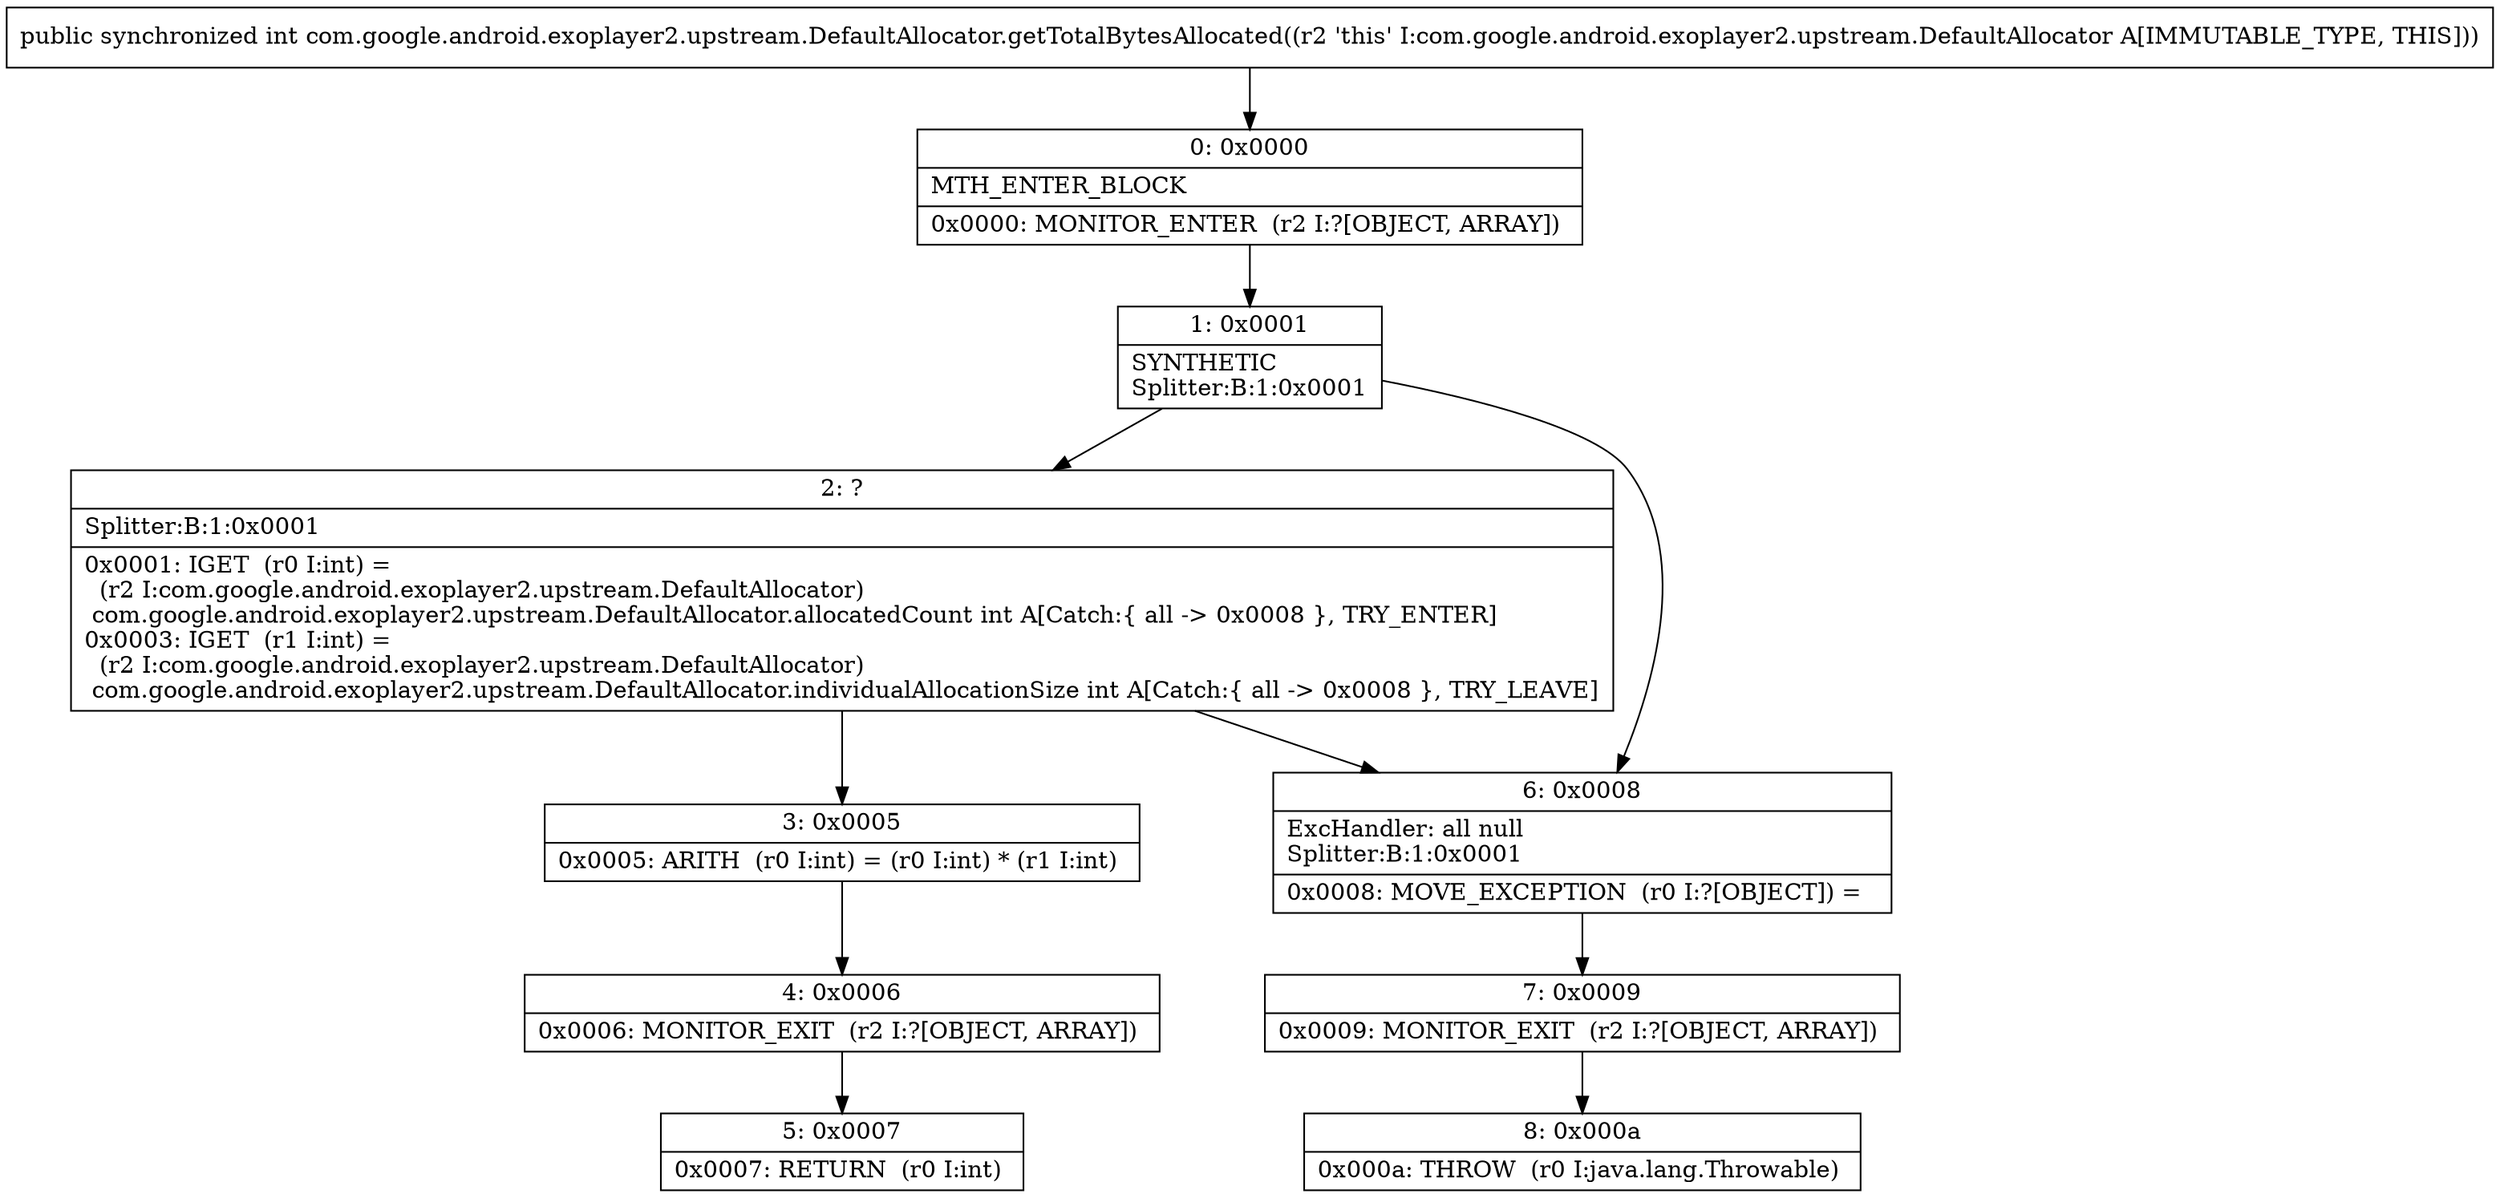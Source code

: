 digraph "CFG forcom.google.android.exoplayer2.upstream.DefaultAllocator.getTotalBytesAllocated()I" {
Node_0 [shape=record,label="{0\:\ 0x0000|MTH_ENTER_BLOCK\l|0x0000: MONITOR_ENTER  (r2 I:?[OBJECT, ARRAY]) \l}"];
Node_1 [shape=record,label="{1\:\ 0x0001|SYNTHETIC\lSplitter:B:1:0x0001\l}"];
Node_2 [shape=record,label="{2\:\ ?|Splitter:B:1:0x0001\l|0x0001: IGET  (r0 I:int) = \l  (r2 I:com.google.android.exoplayer2.upstream.DefaultAllocator)\l com.google.android.exoplayer2.upstream.DefaultAllocator.allocatedCount int A[Catch:\{ all \-\> 0x0008 \}, TRY_ENTER]\l0x0003: IGET  (r1 I:int) = \l  (r2 I:com.google.android.exoplayer2.upstream.DefaultAllocator)\l com.google.android.exoplayer2.upstream.DefaultAllocator.individualAllocationSize int A[Catch:\{ all \-\> 0x0008 \}, TRY_LEAVE]\l}"];
Node_3 [shape=record,label="{3\:\ 0x0005|0x0005: ARITH  (r0 I:int) = (r0 I:int) * (r1 I:int) \l}"];
Node_4 [shape=record,label="{4\:\ 0x0006|0x0006: MONITOR_EXIT  (r2 I:?[OBJECT, ARRAY]) \l}"];
Node_5 [shape=record,label="{5\:\ 0x0007|0x0007: RETURN  (r0 I:int) \l}"];
Node_6 [shape=record,label="{6\:\ 0x0008|ExcHandler: all null\lSplitter:B:1:0x0001\l|0x0008: MOVE_EXCEPTION  (r0 I:?[OBJECT]) =  \l}"];
Node_7 [shape=record,label="{7\:\ 0x0009|0x0009: MONITOR_EXIT  (r2 I:?[OBJECT, ARRAY]) \l}"];
Node_8 [shape=record,label="{8\:\ 0x000a|0x000a: THROW  (r0 I:java.lang.Throwable) \l}"];
MethodNode[shape=record,label="{public synchronized int com.google.android.exoplayer2.upstream.DefaultAllocator.getTotalBytesAllocated((r2 'this' I:com.google.android.exoplayer2.upstream.DefaultAllocator A[IMMUTABLE_TYPE, THIS])) }"];
MethodNode -> Node_0;
Node_0 -> Node_1;
Node_1 -> Node_2;
Node_1 -> Node_6;
Node_2 -> Node_3;
Node_2 -> Node_6;
Node_3 -> Node_4;
Node_4 -> Node_5;
Node_6 -> Node_7;
Node_7 -> Node_8;
}

